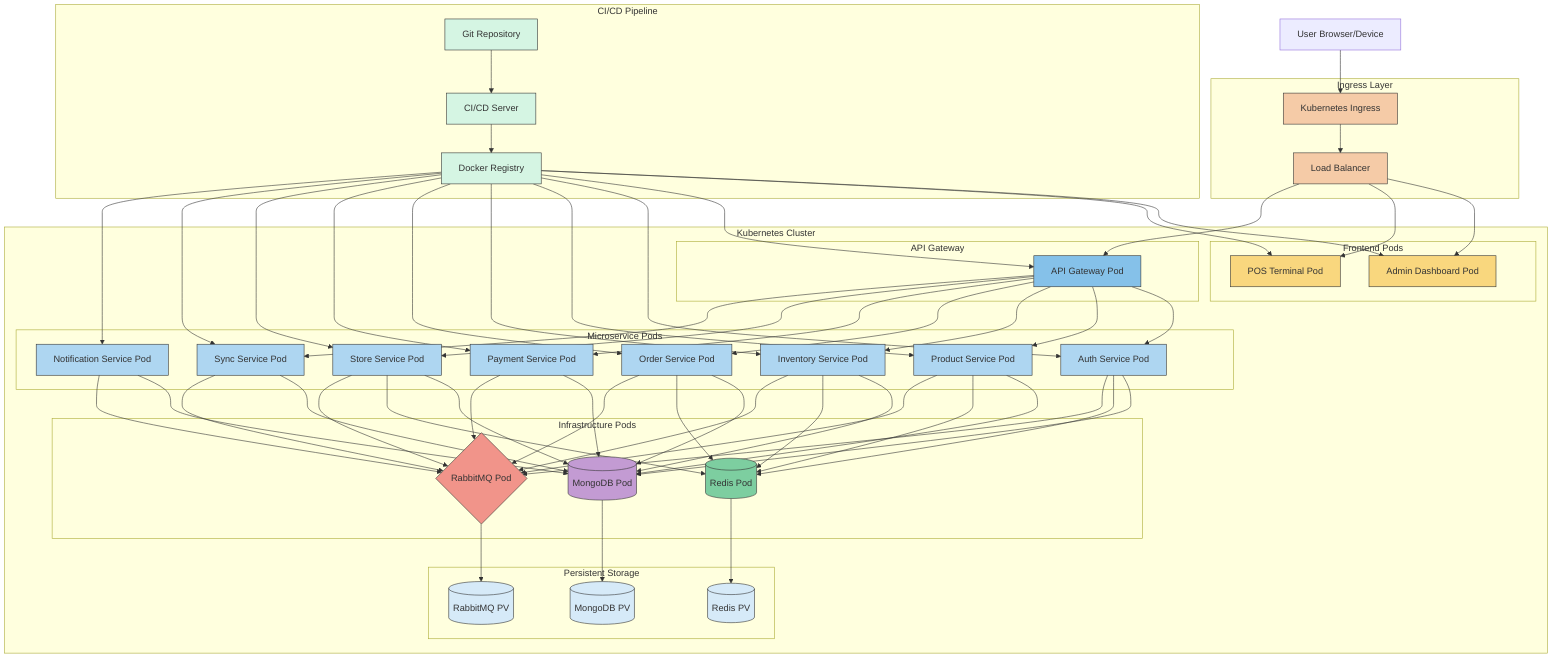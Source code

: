 graph TD
    %% Client Side
    CLIENT[User Browser/Device]
    
    %% Load Balancer & Ingress
    subgraph "Ingress Layer"
        INGRESS[Kubernetes Ingress]
        LB[Load Balancer]
        
        style INGRESS fill:#f5cba7,stroke:#333,stroke-width:1px
        style LB fill:#f5cba7,stroke:#333,stroke-width:1px
    end
    
    %% Application Containers
    subgraph "Kubernetes Cluster"
        subgraph "Frontend Pods"
            ADMIN_POD[Admin Dashboard Pod]
            POS_POD[POS Terminal Pod]
            
            style ADMIN_POD fill:#f9d77e,stroke:#333,stroke-width:1px
            style POS_POD fill:#f9d77e,stroke:#333,stroke-width:1px
        end
        
        subgraph "API Gateway"
            API_POD[API Gateway Pod]
            
            style API_POD fill:#85c1e9,stroke:#333,stroke-width:1px
        end
        
        subgraph "Microservice Pods"
            AUTH_POD[Auth Service Pod]
            PROD_POD[Product Service Pod]
            INV_POD[Inventory Service Pod]
            ORDER_POD[Order Service Pod]
            PAY_POD[Payment Service Pod]
            STORE_POD[Store Service Pod]
            SYNC_POD[Sync Service Pod]
            NOTIF_POD[Notification Service Pod]
            
            style AUTH_POD fill:#aed6f1,stroke:#333,stroke-width:1px
            style PROD_POD fill:#aed6f1,stroke:#333,stroke-width:1px
            style INV_POD fill:#aed6f1,stroke:#333,stroke-width:1px
            style ORDER_POD fill:#aed6f1,stroke:#333,stroke-width:1px
            style PAY_POD fill:#aed6f1,stroke:#333,stroke-width:1px
            style STORE_POD fill:#aed6f1,stroke:#333,stroke-width:1px
            style SYNC_POD fill:#aed6f1,stroke:#333,stroke-width:1px
            style NOTIF_POD fill:#aed6f1,stroke:#333,stroke-width:1px
        end
        
        subgraph "Infrastructure Pods"
            MONGO_POD[(MongoDB Pod)]
            REDIS_POD[(Redis Pod)]
            RABBIT_POD{RabbitMQ Pod}
            
            style MONGO_POD fill:#c39bd3,stroke:#333,stroke-width:1px
            style REDIS_POD fill:#7dcea0,stroke:#333,stroke-width:1px
            style RABBIT_POD fill:#f1948a,stroke:#333,stroke-width:1px
        end
        
        subgraph "Persistent Storage"
            MONGO_PV[(MongoDB PV)]
            REDIS_PV[(Redis PV)]
            RABBIT_PV[(RabbitMQ PV)]
            
            style MONGO_PV fill:#d6eaf8,stroke:#333,stroke-width:1px
            style REDIS_PV fill:#d6eaf8,stroke:#333,stroke-width:1px
            style RABBIT_PV fill:#d6eaf8,stroke:#333,stroke-width:1px
        end
    end
    
    %% CI/CD
    subgraph "CI/CD Pipeline"
        GIT[Git Repository]
        CI[CI/CD Server]
        REGISTRY[Docker Registry]
        
        style GIT fill:#d5f5e3,stroke:#333,stroke-width:1px
        style CI fill:#d5f5e3,stroke:#333,stroke-width:1px
        style REGISTRY fill:#d5f5e3,stroke:#333,stroke-width:1px
    end
    
    %% Connections
    CLIENT --> INGRESS
    INGRESS --> LB
    LB --> ADMIN_POD
    LB --> POS_POD
    LB --> API_POD
    
    API_POD --> AUTH_POD
    API_POD --> PROD_POD
    API_POD --> INV_POD
    API_POD --> ORDER_POD
    API_POD --> PAY_POD
    API_POD --> STORE_POD
    API_POD --> SYNC_POD
    
    AUTH_POD & PROD_POD & INV_POD & ORDER_POD & PAY_POD & STORE_POD & SYNC_POD & NOTIF_POD --> MONGO_POD
    AUTH_POD & PROD_POD & INV_POD & ORDER_POD & STORE_POD --> REDIS_POD
    AUTH_POD & PROD_POD & INV_POD & ORDER_POD & PAY_POD & STORE_POD & SYNC_POD & NOTIF_POD --> RABBIT_POD
    
    MONGO_POD --> MONGO_PV
    REDIS_POD --> REDIS_PV
    RABBIT_POD --> RABBIT_PV
    
    GIT --> CI
    CI --> REGISTRY
    REGISTRY --> ADMIN_POD & POS_POD & API_POD & AUTH_POD & PROD_POD & INV_POD & ORDER_POD & PAY_POD & STORE_POD & SYNC_POD & NOTIF_POD